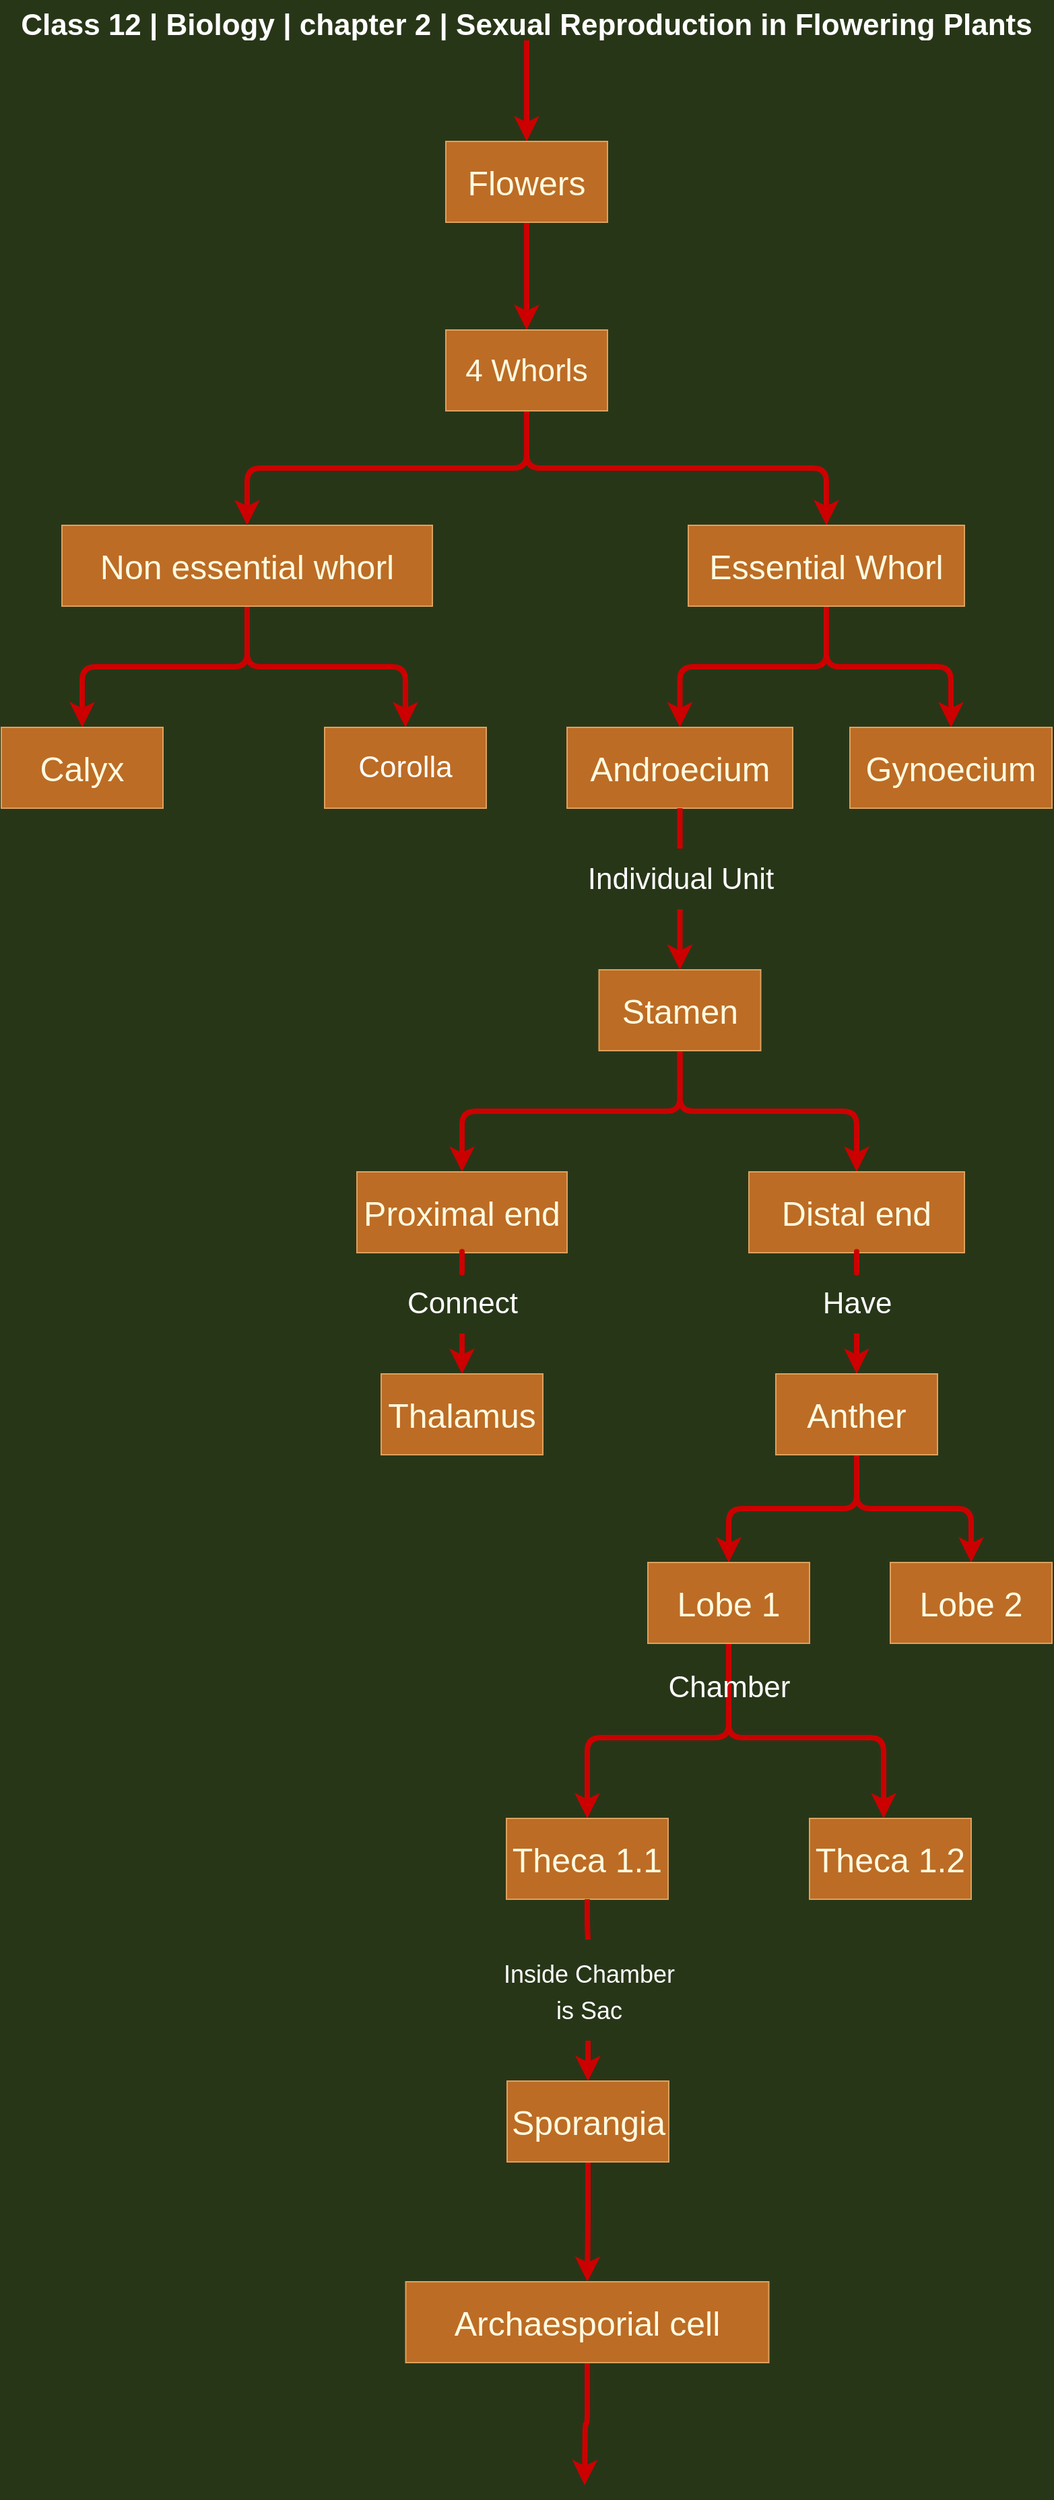 <mxfile version="20.2.7" type="github">
  <diagram id="C5RBs43oDa-KdzZeNtuy" name="Page-1">
    <mxGraphModel dx="1374" dy="816" grid="1" gridSize="15" guides="1" tooltips="1" connect="1" arrows="1" fold="1" page="1" pageScale="1" pageWidth="827" pageHeight="1169" background="#283618" math="0" shadow="0">
      <root>
        <mxCell id="WIyWlLk6GJQsqaUBKTNV-0" />
        <mxCell id="WIyWlLk6GJQsqaUBKTNV-1" parent="WIyWlLk6GJQsqaUBKTNV-0" />
        <mxCell id="U22NtTWbExk0TIaXxq5v-40" style="edgeStyle=orthogonalEdgeStyle;shape=connector;rounded=1;orthogonalLoop=1;jettySize=auto;html=1;exitX=0.5;exitY=1;exitDx=0;exitDy=0;entryX=0.5;entryY=0;entryDx=0;entryDy=0;labelBackgroundColor=#283618;fontFamily=Helvetica;fontSize=25;fontColor=#FEFAE0;endArrow=classic;endFill=1;strokeColor=#CC0000;strokeWidth=4;" edge="1" parent="WIyWlLk6GJQsqaUBKTNV-1" source="U22NtTWbExk0TIaXxq5v-18" target="U22NtTWbExk0TIaXxq5v-19">
          <mxGeometry relative="1" as="geometry" />
        </mxCell>
        <mxCell id="U22NtTWbExk0TIaXxq5v-18" value="&lt;h1 style=&quot;padding: 0px; border: 0px; outline: 0px; vertical-align: baseline; background: 0px center; margin: 0px 0px 15px; font-family: Raleway, Arial, sans-serif; line-height: 1.5em; position: relative;&quot; class=&quot;entry-title&quot;&gt;&lt;font style=&quot;font-size: 22px;&quot; color=&quot;#ffffff&quot;&gt;Class 12 | Biology | chapter 2 | Sexual Reproduction in Flowering Plants&lt;/font&gt;&lt;/h1&gt;" style="text;html=1;spacing=5;spacingTop=-20;whiteSpace=wrap;overflow=hidden;rounded=0;align=center;" vertex="1" parent="WIyWlLk6GJQsqaUBKTNV-1">
          <mxGeometry x="30" y="10" width="780" height="20" as="geometry" />
        </mxCell>
        <mxCell id="U22NtTWbExk0TIaXxq5v-39" style="edgeStyle=orthogonalEdgeStyle;shape=connector;rounded=1;orthogonalLoop=1;jettySize=auto;html=1;exitX=0.5;exitY=1;exitDx=0;exitDy=0;labelBackgroundColor=#283618;fontFamily=Helvetica;fontSize=25;fontColor=#FEFAE0;endArrow=classic;endFill=1;strokeColor=#CC0000;strokeWidth=4;" edge="1" parent="WIyWlLk6GJQsqaUBKTNV-1" source="U22NtTWbExk0TIaXxq5v-19" target="U22NtTWbExk0TIaXxq5v-35">
          <mxGeometry relative="1" as="geometry" />
        </mxCell>
        <mxCell id="U22NtTWbExk0TIaXxq5v-19" value="&lt;font style=&quot;font-size: 25px;&quot;&gt;Flowers&lt;/font&gt;" style="whiteSpace=wrap;html=1;fillColor=#BC6C25;strokeColor=#DDA15E;fontColor=#FEFAE0;" vertex="1" parent="WIyWlLk6GJQsqaUBKTNV-1">
          <mxGeometry x="360" y="105" width="120" height="60" as="geometry" />
        </mxCell>
        <mxCell id="U22NtTWbExk0TIaXxq5v-42" value="" style="edgeStyle=orthogonalEdgeStyle;shape=connector;rounded=1;orthogonalLoop=1;jettySize=auto;html=1;labelBackgroundColor=#283618;fontFamily=Helvetica;fontSize=22;fontColor=#FFFFFF;endArrow=classic;endFill=1;strokeColor=#CC0000;strokeWidth=4;" edge="1" parent="WIyWlLk6GJQsqaUBKTNV-1" source="U22NtTWbExk0TIaXxq5v-29" target="U22NtTWbExk0TIaXxq5v-41">
          <mxGeometry relative="1" as="geometry" />
        </mxCell>
        <mxCell id="U22NtTWbExk0TIaXxq5v-43" style="edgeStyle=orthogonalEdgeStyle;shape=connector;rounded=1;orthogonalLoop=1;jettySize=auto;html=1;exitX=0.5;exitY=1;exitDx=0;exitDy=0;labelBackgroundColor=#283618;fontFamily=Helvetica;fontSize=22;fontColor=#FFFFFF;endArrow=classic;endFill=1;strokeColor=#CC0000;strokeWidth=4;" edge="1" parent="WIyWlLk6GJQsqaUBKTNV-1" source="U22NtTWbExk0TIaXxq5v-29" target="U22NtTWbExk0TIaXxq5v-44">
          <mxGeometry relative="1" as="geometry">
            <mxPoint x="345" y="540" as="targetPoint" />
          </mxGeometry>
        </mxCell>
        <mxCell id="U22NtTWbExk0TIaXxq5v-29" value="Non essential whorl" style="rounded=0;whiteSpace=wrap;html=1;fontSize=25;fillColor=#BC6C25;strokeColor=#DDA15E;fontColor=#FEFAE0;" vertex="1" parent="WIyWlLk6GJQsqaUBKTNV-1">
          <mxGeometry x="75" y="390" width="275" height="60" as="geometry" />
        </mxCell>
        <mxCell id="U22NtTWbExk0TIaXxq5v-33" value="" style="endArrow=classic;html=1;rounded=1;fontSize=25;exitX=0.5;exitY=1;exitDx=0;exitDy=0;entryX=0.5;entryY=0;entryDx=0;entryDy=0;strokeColor=#CC0000;fontColor=#FEFAE0;labelBackgroundColor=#283618;endFill=1;strokeWidth=4;edgeStyle=orthogonalEdgeStyle;" edge="1" parent="WIyWlLk6GJQsqaUBKTNV-1" source="U22NtTWbExk0TIaXxq5v-35" target="U22NtTWbExk0TIaXxq5v-34">
          <mxGeometry width="50" height="50" relative="1" as="geometry">
            <mxPoint x="440" y="540" as="sourcePoint" />
            <mxPoint x="620" y="250" as="targetPoint" />
          </mxGeometry>
        </mxCell>
        <mxCell id="U22NtTWbExk0TIaXxq5v-46" value="" style="edgeStyle=orthogonalEdgeStyle;shape=connector;rounded=1;orthogonalLoop=1;jettySize=auto;html=1;labelBackgroundColor=#283618;fontFamily=Helvetica;fontSize=22;fontColor=#FFFFFF;endArrow=classic;endFill=1;strokeColor=#CC0000;strokeWidth=4;" edge="1" parent="WIyWlLk6GJQsqaUBKTNV-1" source="U22NtTWbExk0TIaXxq5v-34" target="U22NtTWbExk0TIaXxq5v-45">
          <mxGeometry relative="1" as="geometry" />
        </mxCell>
        <mxCell id="U22NtTWbExk0TIaXxq5v-49" value="" style="edgeStyle=orthogonalEdgeStyle;shape=connector;rounded=1;orthogonalLoop=1;jettySize=auto;html=1;labelBackgroundColor=#283618;fontFamily=Helvetica;fontSize=22;fontColor=#FFFFFF;endArrow=classic;endFill=1;strokeColor=#CC0000;strokeWidth=4;" edge="1" parent="WIyWlLk6GJQsqaUBKTNV-1" source="U22NtTWbExk0TIaXxq5v-34" target="U22NtTWbExk0TIaXxq5v-48">
          <mxGeometry relative="1" as="geometry" />
        </mxCell>
        <mxCell id="U22NtTWbExk0TIaXxq5v-34" value="Essential Whorl" style="rounded=0;whiteSpace=wrap;html=1;fontSize=25;fillColor=#BC6C25;strokeColor=#DDA15E;fontColor=#FEFAE0;" vertex="1" parent="WIyWlLk6GJQsqaUBKTNV-1">
          <mxGeometry x="540" y="390" width="205" height="60" as="geometry" />
        </mxCell>
        <mxCell id="U22NtTWbExk0TIaXxq5v-38" style="edgeStyle=orthogonalEdgeStyle;shape=connector;rounded=1;orthogonalLoop=1;jettySize=auto;html=1;exitX=0.5;exitY=1;exitDx=0;exitDy=0;entryX=0.5;entryY=0;entryDx=0;entryDy=0;labelBackgroundColor=#283618;fontFamily=Helvetica;fontSize=25;fontColor=#FEFAE0;endArrow=classic;endFill=1;strokeColor=#CC0000;strokeWidth=4;" edge="1" parent="WIyWlLk6GJQsqaUBKTNV-1" source="U22NtTWbExk0TIaXxq5v-35" target="U22NtTWbExk0TIaXxq5v-29">
          <mxGeometry relative="1" as="geometry" />
        </mxCell>
        <mxCell id="U22NtTWbExk0TIaXxq5v-35" value="&lt;font style=&quot;font-size: 23px;&quot;&gt;4 Whorls&lt;/font&gt;" style="whiteSpace=wrap;html=1;fillColor=#BC6C25;strokeColor=#DDA15E;fontColor=#FEFAE0;" vertex="1" parent="WIyWlLk6GJQsqaUBKTNV-1">
          <mxGeometry x="360" y="245" width="120" height="60" as="geometry" />
        </mxCell>
        <mxCell id="U22NtTWbExk0TIaXxq5v-41" value="Calyx" style="whiteSpace=wrap;html=1;fontSize=25;fillColor=#BC6C25;strokeColor=#DDA15E;fontColor=#FEFAE0;rounded=0;" vertex="1" parent="WIyWlLk6GJQsqaUBKTNV-1">
          <mxGeometry x="30" y="540" width="120" height="60" as="geometry" />
        </mxCell>
        <mxCell id="U22NtTWbExk0TIaXxq5v-44" value="Corolla" style="rounded=0;whiteSpace=wrap;html=1;fontFamily=Helvetica;fontSize=22;fontColor=#FFFFFF;strokeColor=#DDA15E;fillColor=#BC6C25;" vertex="1" parent="WIyWlLk6GJQsqaUBKTNV-1">
          <mxGeometry x="270" y="540" width="120" height="60" as="geometry" />
        </mxCell>
        <mxCell id="U22NtTWbExk0TIaXxq5v-51" value="" style="edgeStyle=orthogonalEdgeStyle;shape=connector;rounded=1;orthogonalLoop=1;jettySize=auto;html=1;labelBackgroundColor=#283618;fontFamily=Helvetica;fontSize=22;fontColor=#FFFFFF;endArrow=classic;endFill=1;strokeColor=#CC0000;strokeWidth=4;startArrow=none;" edge="1" parent="WIyWlLk6GJQsqaUBKTNV-1" source="U22NtTWbExk0TIaXxq5v-52" target="U22NtTWbExk0TIaXxq5v-50">
          <mxGeometry relative="1" as="geometry" />
        </mxCell>
        <mxCell id="U22NtTWbExk0TIaXxq5v-45" value="Androecium" style="whiteSpace=wrap;html=1;fontSize=25;fillColor=#BC6C25;strokeColor=#DDA15E;fontColor=#FEFAE0;rounded=0;" vertex="1" parent="WIyWlLk6GJQsqaUBKTNV-1">
          <mxGeometry x="450" y="540" width="167.5" height="60" as="geometry" />
        </mxCell>
        <mxCell id="U22NtTWbExk0TIaXxq5v-48" value="Gynoecium" style="whiteSpace=wrap;html=1;fontSize=25;fillColor=#BC6C25;strokeColor=#DDA15E;fontColor=#FEFAE0;rounded=0;" vertex="1" parent="WIyWlLk6GJQsqaUBKTNV-1">
          <mxGeometry x="660" y="540" width="150" height="60" as="geometry" />
        </mxCell>
        <mxCell id="U22NtTWbExk0TIaXxq5v-54" value="" style="edgeStyle=orthogonalEdgeStyle;shape=connector;rounded=1;orthogonalLoop=1;jettySize=auto;html=1;labelBackgroundColor=#283618;fontFamily=Helvetica;fontSize=22;fontColor=#FFFFFF;endArrow=classic;endFill=1;strokeColor=#CC0000;strokeWidth=4;exitX=0.5;exitY=1;exitDx=0;exitDy=0;" edge="1" parent="WIyWlLk6GJQsqaUBKTNV-1" source="U22NtTWbExk0TIaXxq5v-50" target="U22NtTWbExk0TIaXxq5v-53">
          <mxGeometry relative="1" as="geometry" />
        </mxCell>
        <mxCell id="U22NtTWbExk0TIaXxq5v-56" value="" style="edgeStyle=orthogonalEdgeStyle;shape=connector;rounded=1;orthogonalLoop=1;jettySize=auto;html=1;labelBackgroundColor=#283618;fontFamily=Helvetica;fontSize=22;fontColor=#FFFFFF;endArrow=classic;endFill=1;strokeColor=#CC0000;strokeWidth=4;exitX=0.5;exitY=1;exitDx=0;exitDy=0;" edge="1" parent="WIyWlLk6GJQsqaUBKTNV-1" source="U22NtTWbExk0TIaXxq5v-50" target="U22NtTWbExk0TIaXxq5v-55">
          <mxGeometry relative="1" as="geometry" />
        </mxCell>
        <mxCell id="U22NtTWbExk0TIaXxq5v-50" value="Stamen" style="whiteSpace=wrap;html=1;fontSize=25;fillColor=#BC6C25;strokeColor=#DDA15E;fontColor=#FEFAE0;rounded=0;" vertex="1" parent="WIyWlLk6GJQsqaUBKTNV-1">
          <mxGeometry x="473.75" y="720" width="120" height="60" as="geometry" />
        </mxCell>
        <mxCell id="U22NtTWbExk0TIaXxq5v-58" value="" style="edgeStyle=orthogonalEdgeStyle;shape=connector;rounded=1;orthogonalLoop=1;jettySize=auto;html=1;labelBackgroundColor=#283618;fontFamily=Helvetica;fontSize=22;fontColor=#FFFFFF;endArrow=classic;endFill=1;strokeColor=#CC0000;strokeWidth=4;startArrow=none;" edge="1" parent="WIyWlLk6GJQsqaUBKTNV-1" source="U22NtTWbExk0TIaXxq5v-62" target="U22NtTWbExk0TIaXxq5v-57">
          <mxGeometry relative="1" as="geometry" />
        </mxCell>
        <mxCell id="U22NtTWbExk0TIaXxq5v-53" value="Proximal end" style="whiteSpace=wrap;html=1;fontSize=25;fillColor=#BC6C25;strokeColor=#DDA15E;fontColor=#FEFAE0;rounded=0;" vertex="1" parent="WIyWlLk6GJQsqaUBKTNV-1">
          <mxGeometry x="294" y="870" width="156" height="60" as="geometry" />
        </mxCell>
        <mxCell id="U22NtTWbExk0TIaXxq5v-65" value="" style="edgeStyle=orthogonalEdgeStyle;shape=connector;rounded=1;orthogonalLoop=1;jettySize=auto;html=1;labelBackgroundColor=#283618;fontFamily=Helvetica;fontSize=22;fontColor=#FFFFFF;endArrow=classic;endFill=1;strokeColor=#CC0000;strokeWidth=4;startArrow=none;" edge="1" parent="WIyWlLk6GJQsqaUBKTNV-1" source="U22NtTWbExk0TIaXxq5v-66" target="U22NtTWbExk0TIaXxq5v-64">
          <mxGeometry relative="1" as="geometry" />
        </mxCell>
        <mxCell id="U22NtTWbExk0TIaXxq5v-55" value="Distal end" style="whiteSpace=wrap;html=1;fontSize=25;fillColor=#BC6C25;strokeColor=#DDA15E;fontColor=#FEFAE0;rounded=0;" vertex="1" parent="WIyWlLk6GJQsqaUBKTNV-1">
          <mxGeometry x="585" y="870" width="160" height="60" as="geometry" />
        </mxCell>
        <mxCell id="U22NtTWbExk0TIaXxq5v-57" value="Thalamus" style="whiteSpace=wrap;html=1;fontSize=25;fillColor=#BC6C25;strokeColor=#DDA15E;fontColor=#FEFAE0;rounded=0;" vertex="1" parent="WIyWlLk6GJQsqaUBKTNV-1">
          <mxGeometry x="312" y="1020" width="120" height="60" as="geometry" />
        </mxCell>
        <mxCell id="U22NtTWbExk0TIaXxq5v-52" value="Individual Unit" style="text;html=1;align=center;verticalAlign=middle;resizable=0;points=[];autosize=1;strokeColor=none;fillColor=none;fontSize=22;fontFamily=Helvetica;fontColor=#FFFFFF;strokeWidth=1;" vertex="1" parent="WIyWlLk6GJQsqaUBKTNV-1">
          <mxGeometry x="451.25" y="630" width="165" height="45" as="geometry" />
        </mxCell>
        <mxCell id="U22NtTWbExk0TIaXxq5v-61" value="" style="edgeStyle=orthogonalEdgeStyle;shape=connector;rounded=1;orthogonalLoop=1;jettySize=auto;html=1;labelBackgroundColor=#283618;fontFamily=Helvetica;fontSize=22;fontColor=#FFFFFF;endArrow=none;endFill=1;strokeColor=#CC0000;strokeWidth=4;" edge="1" parent="WIyWlLk6GJQsqaUBKTNV-1" source="U22NtTWbExk0TIaXxq5v-45" target="U22NtTWbExk0TIaXxq5v-52">
          <mxGeometry relative="1" as="geometry">
            <mxPoint x="533.8" y="600" as="sourcePoint" />
            <mxPoint x="533.8" y="720" as="targetPoint" />
          </mxGeometry>
        </mxCell>
        <mxCell id="U22NtTWbExk0TIaXxq5v-62" value="Connect" style="text;html=1;align=center;verticalAlign=middle;resizable=0;points=[];autosize=1;strokeColor=none;fillColor=none;fontSize=22;fontFamily=Helvetica;fontColor=#FFFFFF;" vertex="1" parent="WIyWlLk6GJQsqaUBKTNV-1">
          <mxGeometry x="312" y="945" width="120" height="45" as="geometry" />
        </mxCell>
        <mxCell id="U22NtTWbExk0TIaXxq5v-63" value="" style="edgeStyle=orthogonalEdgeStyle;shape=connector;rounded=1;orthogonalLoop=1;jettySize=auto;html=1;labelBackgroundColor=#283618;fontFamily=Helvetica;fontSize=22;fontColor=#FFFFFF;endArrow=none;endFill=1;strokeColor=#CC0000;strokeWidth=4;" edge="1" parent="WIyWlLk6GJQsqaUBKTNV-1" source="U22NtTWbExk0TIaXxq5v-53" target="U22NtTWbExk0TIaXxq5v-62">
          <mxGeometry relative="1" as="geometry">
            <mxPoint x="372" y="930" as="sourcePoint" />
            <mxPoint x="372" y="1020" as="targetPoint" />
          </mxGeometry>
        </mxCell>
        <mxCell id="U22NtTWbExk0TIaXxq5v-69" value="" style="edgeStyle=orthogonalEdgeStyle;shape=connector;rounded=1;orthogonalLoop=1;jettySize=auto;html=1;labelBackgroundColor=#283618;fontFamily=Helvetica;fontSize=22;fontColor=#FFFFFF;endArrow=classic;endFill=1;strokeColor=#CC0000;strokeWidth=4;" edge="1" parent="WIyWlLk6GJQsqaUBKTNV-1" source="U22NtTWbExk0TIaXxq5v-64" target="U22NtTWbExk0TIaXxq5v-68">
          <mxGeometry relative="1" as="geometry" />
        </mxCell>
        <mxCell id="U22NtTWbExk0TIaXxq5v-71" value="" style="edgeStyle=orthogonalEdgeStyle;shape=connector;rounded=1;orthogonalLoop=1;jettySize=auto;html=1;labelBackgroundColor=#283618;fontFamily=Helvetica;fontSize=22;fontColor=#FFFFFF;endArrow=classic;endFill=1;strokeColor=#CC0000;strokeWidth=4;" edge="1" parent="WIyWlLk6GJQsqaUBKTNV-1" source="U22NtTWbExk0TIaXxq5v-64" target="U22NtTWbExk0TIaXxq5v-70">
          <mxGeometry relative="1" as="geometry" />
        </mxCell>
        <mxCell id="U22NtTWbExk0TIaXxq5v-64" value="Anther" style="whiteSpace=wrap;html=1;fontSize=25;fillColor=#BC6C25;strokeColor=#DDA15E;fontColor=#FEFAE0;rounded=0;" vertex="1" parent="WIyWlLk6GJQsqaUBKTNV-1">
          <mxGeometry x="605" y="1020" width="120" height="60" as="geometry" />
        </mxCell>
        <mxCell id="U22NtTWbExk0TIaXxq5v-66" value="Have" style="text;html=1;align=center;verticalAlign=middle;resizable=0;points=[];autosize=1;strokeColor=none;fillColor=none;fontSize=22;fontFamily=Helvetica;fontColor=#FFFFFF;" vertex="1" parent="WIyWlLk6GJQsqaUBKTNV-1">
          <mxGeometry x="627.5" y="945" width="75" height="45" as="geometry" />
        </mxCell>
        <mxCell id="U22NtTWbExk0TIaXxq5v-67" value="" style="edgeStyle=orthogonalEdgeStyle;shape=connector;rounded=1;orthogonalLoop=1;jettySize=auto;html=1;labelBackgroundColor=#283618;fontFamily=Helvetica;fontSize=22;fontColor=#FFFFFF;endArrow=none;endFill=1;strokeColor=#CC0000;strokeWidth=4;" edge="1" parent="WIyWlLk6GJQsqaUBKTNV-1" source="U22NtTWbExk0TIaXxq5v-55" target="U22NtTWbExk0TIaXxq5v-66">
          <mxGeometry relative="1" as="geometry">
            <mxPoint x="665" y="930" as="sourcePoint" />
            <mxPoint x="665" y="1010" as="targetPoint" />
          </mxGeometry>
        </mxCell>
        <mxCell id="U22NtTWbExk0TIaXxq5v-68" value="Lobe 2" style="whiteSpace=wrap;html=1;fontSize=25;fillColor=#BC6C25;strokeColor=#DDA15E;fontColor=#FEFAE0;rounded=0;" vertex="1" parent="WIyWlLk6GJQsqaUBKTNV-1">
          <mxGeometry x="690" y="1160" width="120" height="60" as="geometry" />
        </mxCell>
        <mxCell id="U22NtTWbExk0TIaXxq5v-73" value="" style="edgeStyle=orthogonalEdgeStyle;shape=connector;rounded=1;orthogonalLoop=1;jettySize=auto;html=1;labelBackgroundColor=#283618;fontFamily=Helvetica;fontSize=22;fontColor=#FFFFFF;endArrow=classic;endFill=1;strokeColor=#CC0000;strokeWidth=4;exitX=0.5;exitY=1;exitDx=0;exitDy=0;" edge="1" parent="WIyWlLk6GJQsqaUBKTNV-1" source="U22NtTWbExk0TIaXxq5v-70" target="U22NtTWbExk0TIaXxq5v-72">
          <mxGeometry relative="1" as="geometry">
            <mxPoint x="570" y="1275" as="sourcePoint" />
            <Array as="points">
              <mxPoint x="570" y="1290" />
              <mxPoint x="465" y="1290" />
            </Array>
          </mxGeometry>
        </mxCell>
        <mxCell id="U22NtTWbExk0TIaXxq5v-75" value="" style="edgeStyle=orthogonalEdgeStyle;shape=connector;rounded=1;orthogonalLoop=1;jettySize=auto;html=1;labelBackgroundColor=#283618;fontFamily=Helvetica;fontSize=22;fontColor=#FFFFFF;endArrow=classic;endFill=1;strokeColor=#CC0000;strokeWidth=4;startArrow=none;exitX=0.5;exitY=1;exitDx=0;exitDy=0;" edge="1" parent="WIyWlLk6GJQsqaUBKTNV-1" source="U22NtTWbExk0TIaXxq5v-70" target="U22NtTWbExk0TIaXxq5v-74">
          <mxGeometry relative="1" as="geometry">
            <mxPoint x="510" y="1252.5" as="sourcePoint" />
            <Array as="points">
              <mxPoint x="570" y="1290" />
              <mxPoint x="685" y="1290" />
            </Array>
          </mxGeometry>
        </mxCell>
        <mxCell id="U22NtTWbExk0TIaXxq5v-70" value="Lobe 1" style="whiteSpace=wrap;html=1;fontSize=25;fillColor=#BC6C25;strokeColor=#DDA15E;fontColor=#FEFAE0;rounded=0;" vertex="1" parent="WIyWlLk6GJQsqaUBKTNV-1">
          <mxGeometry x="510" y="1160" width="120" height="60" as="geometry" />
        </mxCell>
        <mxCell id="U22NtTWbExk0TIaXxq5v-80" value="" style="edgeStyle=orthogonalEdgeStyle;shape=connector;rounded=1;orthogonalLoop=1;jettySize=auto;html=1;labelBackgroundColor=#283618;fontFamily=Helvetica;fontSize=22;fontColor=#FFFFFF;endArrow=classic;endFill=1;strokeColor=#CC0000;strokeWidth=4;startArrow=none;" edge="1" parent="WIyWlLk6GJQsqaUBKTNV-1" source="U22NtTWbExk0TIaXxq5v-81" target="U22NtTWbExk0TIaXxq5v-79">
          <mxGeometry relative="1" as="geometry" />
        </mxCell>
        <mxCell id="U22NtTWbExk0TIaXxq5v-72" value="Theca 1.1" style="whiteSpace=wrap;html=1;fontSize=25;fillColor=#BC6C25;strokeColor=#DDA15E;fontColor=#FEFAE0;rounded=0;" vertex="1" parent="WIyWlLk6GJQsqaUBKTNV-1">
          <mxGeometry x="405" y="1350" width="120" height="60" as="geometry" />
        </mxCell>
        <mxCell id="U22NtTWbExk0TIaXxq5v-74" value="Theca 1.2" style="whiteSpace=wrap;html=1;fontSize=25;fillColor=#BC6C25;strokeColor=#DDA15E;fontColor=#FEFAE0;rounded=0;" vertex="1" parent="WIyWlLk6GJQsqaUBKTNV-1">
          <mxGeometry x="630" y="1350" width="120" height="60" as="geometry" />
        </mxCell>
        <mxCell id="U22NtTWbExk0TIaXxq5v-78" value="Chamber" style="text;html=1;align=center;verticalAlign=middle;resizable=0;points=[];autosize=1;strokeColor=none;fillColor=none;fontSize=22;fontFamily=Helvetica;fontColor=#FFFFFF;" vertex="1" parent="WIyWlLk6GJQsqaUBKTNV-1">
          <mxGeometry x="510" y="1230" width="120" height="45" as="geometry" />
        </mxCell>
        <mxCell id="U22NtTWbExk0TIaXxq5v-84" value="" style="edgeStyle=orthogonalEdgeStyle;shape=connector;rounded=1;orthogonalLoop=1;jettySize=auto;html=1;labelBackgroundColor=#283618;fontFamily=Helvetica;fontSize=18;fontColor=#FFFFFF;endArrow=classic;endFill=1;strokeColor=#CC0000;strokeWidth=4;" edge="1" parent="WIyWlLk6GJQsqaUBKTNV-1" source="U22NtTWbExk0TIaXxq5v-79" target="U22NtTWbExk0TIaXxq5v-83">
          <mxGeometry relative="1" as="geometry" />
        </mxCell>
        <mxCell id="U22NtTWbExk0TIaXxq5v-79" value="Sporangia&lt;br&gt;" style="whiteSpace=wrap;html=1;fontSize=25;fillColor=#BC6C25;strokeColor=#DDA15E;fontColor=#FEFAE0;rounded=0;" vertex="1" parent="WIyWlLk6GJQsqaUBKTNV-1">
          <mxGeometry x="405.5" y="1545" width="120" height="60" as="geometry" />
        </mxCell>
        <mxCell id="U22NtTWbExk0TIaXxq5v-81" value="&lt;font style=&quot;font-size: 18px;&quot;&gt;Inside Chamber&lt;br&gt;is Sac&lt;/font&gt;" style="text;html=1;align=center;verticalAlign=middle;resizable=0;points=[];autosize=1;strokeColor=none;fillColor=none;fontSize=22;fontFamily=Helvetica;fontColor=#FFFFFF;" vertex="1" parent="WIyWlLk6GJQsqaUBKTNV-1">
          <mxGeometry x="383" y="1440" width="165" height="75" as="geometry" />
        </mxCell>
        <mxCell id="U22NtTWbExk0TIaXxq5v-82" value="" style="edgeStyle=orthogonalEdgeStyle;shape=connector;rounded=1;orthogonalLoop=1;jettySize=auto;html=1;labelBackgroundColor=#283618;fontFamily=Helvetica;fontSize=22;fontColor=#FFFFFF;endArrow=none;endFill=1;strokeColor=#CC0000;strokeWidth=4;" edge="1" parent="WIyWlLk6GJQsqaUBKTNV-1" source="U22NtTWbExk0TIaXxq5v-72" target="U22NtTWbExk0TIaXxq5v-81">
          <mxGeometry relative="1" as="geometry">
            <mxPoint x="465" y="1410" as="sourcePoint" />
            <mxPoint x="465" y="1490" as="targetPoint" />
          </mxGeometry>
        </mxCell>
        <mxCell id="U22NtTWbExk0TIaXxq5v-86" value="" style="edgeStyle=orthogonalEdgeStyle;shape=connector;rounded=1;orthogonalLoop=1;jettySize=auto;html=1;labelBackgroundColor=#283618;fontFamily=Helvetica;fontSize=18;fontColor=#FFFFFF;endArrow=classic;endFill=1;strokeColor=#CC0000;strokeWidth=4;entryX=0.5;entryY=0;entryDx=0;entryDy=0;" edge="1" parent="WIyWlLk6GJQsqaUBKTNV-1" source="U22NtTWbExk0TIaXxq5v-83">
          <mxGeometry relative="1" as="geometry">
            <mxPoint x="463" y="1845" as="targetPoint" />
          </mxGeometry>
        </mxCell>
        <mxCell id="U22NtTWbExk0TIaXxq5v-83" value="Archaesporial cell" style="whiteSpace=wrap;html=1;fontSize=25;fillColor=#BC6C25;strokeColor=#DDA15E;fontColor=#FEFAE0;rounded=0;" vertex="1" parent="WIyWlLk6GJQsqaUBKTNV-1">
          <mxGeometry x="330.25" y="1694" width="269.5" height="60" as="geometry" />
        </mxCell>
      </root>
    </mxGraphModel>
  </diagram>
</mxfile>
